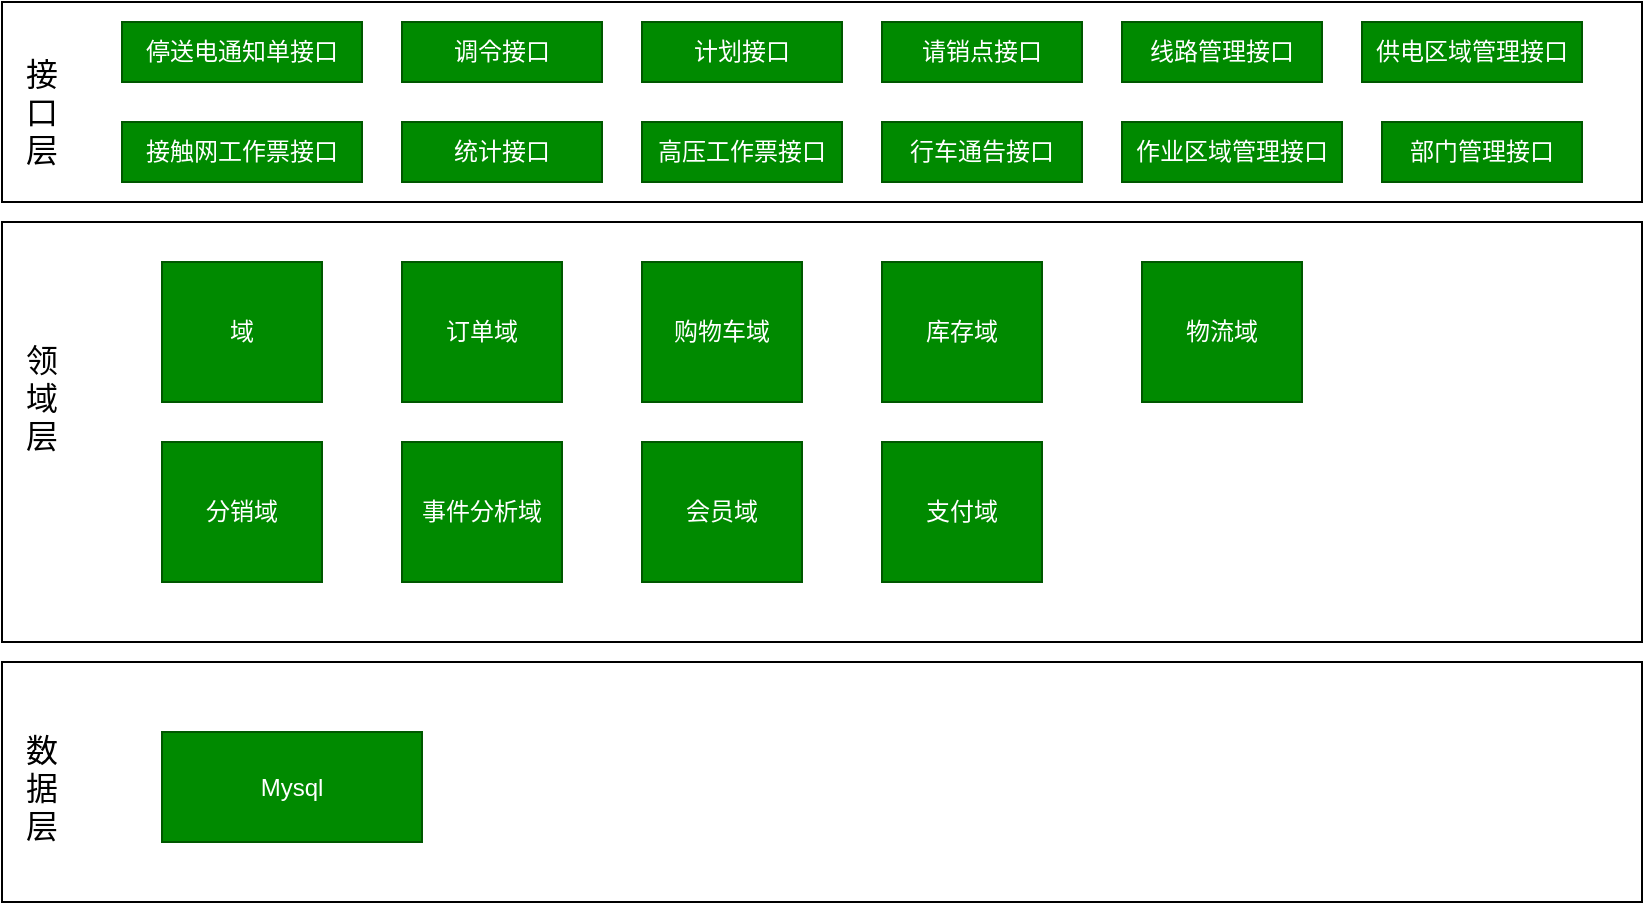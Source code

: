 <mxfile version="13.7.3" type="github">
  <diagram id="vOUrMngWcMrFXS49JwPm" name="Page-1">
    <mxGraphModel dx="946" dy="525" grid="1" gridSize="10" guides="1" tooltips="1" connect="1" arrows="1" fold="1" page="1" pageScale="1" pageWidth="827" pageHeight="1169" math="0" shadow="0">
      <root>
        <mxCell id="0" />
        <mxCell id="1" parent="0" />
        <mxCell id="3s_Is7sOF_pp1LU2TNVd-1" value="" style="rounded=0;whiteSpace=wrap;html=1;" parent="1" vertex="1">
          <mxGeometry x="100" y="150" width="820" height="100" as="geometry" />
        </mxCell>
        <mxCell id="3s_Is7sOF_pp1LU2TNVd-2" value="接口层" style="text;html=1;strokeColor=none;fillColor=none;align=center;verticalAlign=middle;whiteSpace=wrap;rounded=0;rotation=0;fontSize=16;" parent="1" vertex="1">
          <mxGeometry x="110" y="170" width="20" height="70" as="geometry" />
        </mxCell>
        <mxCell id="3s_Is7sOF_pp1LU2TNVd-3" value="停送电通知单接口" style="rounded=0;whiteSpace=wrap;html=1;fillColor=#008a00;strokeColor=#005700;fontColor=#ffffff;" parent="1" vertex="1">
          <mxGeometry x="160" y="160" width="120" height="30" as="geometry" />
        </mxCell>
        <mxCell id="3s_Is7sOF_pp1LU2TNVd-4" value="调令接口" style="rounded=0;whiteSpace=wrap;html=1;fillColor=#008a00;strokeColor=#005700;fontColor=#ffffff;" parent="1" vertex="1">
          <mxGeometry x="300" y="160" width="100" height="30" as="geometry" />
        </mxCell>
        <mxCell id="3s_Is7sOF_pp1LU2TNVd-5" value="计划接口" style="rounded=0;whiteSpace=wrap;html=1;fillColor=#008a00;strokeColor=#005700;fontColor=#ffffff;" parent="1" vertex="1">
          <mxGeometry x="420" y="160" width="100" height="30" as="geometry" />
        </mxCell>
        <mxCell id="3s_Is7sOF_pp1LU2TNVd-6" value="请销点接口" style="rounded=0;whiteSpace=wrap;html=1;fillColor=#008a00;strokeColor=#005700;fontColor=#ffffff;" parent="1" vertex="1">
          <mxGeometry x="540" y="160" width="100" height="30" as="geometry" />
        </mxCell>
        <mxCell id="3s_Is7sOF_pp1LU2TNVd-15" value="统计接口" style="rounded=0;whiteSpace=wrap;html=1;fillColor=#008a00;strokeColor=#005700;fontColor=#ffffff;" parent="1" vertex="1">
          <mxGeometry x="300" y="210" width="100" height="30" as="geometry" />
        </mxCell>
        <mxCell id="3s_Is7sOF_pp1LU2TNVd-17" value="接触网工作票接口" style="rounded=0;whiteSpace=wrap;html=1;fillColor=#008a00;strokeColor=#005700;fontColor=#ffffff;" parent="1" vertex="1">
          <mxGeometry x="160" y="210" width="120" height="30" as="geometry" />
        </mxCell>
        <mxCell id="3s_Is7sOF_pp1LU2TNVd-18" value="高压工作票接口" style="rounded=0;whiteSpace=wrap;html=1;fillColor=#008a00;strokeColor=#005700;fontColor=#ffffff;" parent="1" vertex="1">
          <mxGeometry x="420" y="210" width="100" height="30" as="geometry" />
        </mxCell>
        <mxCell id="3s_Is7sOF_pp1LU2TNVd-19" value="行车通告接口" style="rounded=0;whiteSpace=wrap;html=1;fillColor=#008a00;strokeColor=#005700;fontColor=#ffffff;" parent="1" vertex="1">
          <mxGeometry x="540" y="210" width="100" height="30" as="geometry" />
        </mxCell>
        <mxCell id="3s_Is7sOF_pp1LU2TNVd-22" value="" style="rounded=0;whiteSpace=wrap;html=1;fontSize=16;" parent="1" vertex="1">
          <mxGeometry x="100" y="260" width="820" height="210" as="geometry" />
        </mxCell>
        <mxCell id="3s_Is7sOF_pp1LU2TNVd-23" value="领域层" style="text;html=1;strokeColor=none;fillColor=none;align=center;verticalAlign=middle;whiteSpace=wrap;rounded=0;rotation=0;fontSize=16;" parent="1" vertex="1">
          <mxGeometry x="110" y="285" width="20" height="125" as="geometry" />
        </mxCell>
        <mxCell id="GR0XFzsMtlSF94ITTyiH-1" value="域" style="rounded=0;whiteSpace=wrap;html=1;fillColor=#008a00;strokeColor=#005700;fontColor=#ffffff;" parent="1" vertex="1">
          <mxGeometry x="180" y="280" width="80" height="70" as="geometry" />
        </mxCell>
        <mxCell id="GR0XFzsMtlSF94ITTyiH-2" value="分销域" style="rounded=0;whiteSpace=wrap;html=1;fillColor=#008a00;strokeColor=#005700;fontColor=#ffffff;" parent="1" vertex="1">
          <mxGeometry x="180" y="370" width="80" height="70" as="geometry" />
        </mxCell>
        <mxCell id="GR0XFzsMtlSF94ITTyiH-4" value="订单域" style="rounded=0;whiteSpace=wrap;html=1;fillColor=#008a00;strokeColor=#005700;fontColor=#ffffff;" parent="1" vertex="1">
          <mxGeometry x="300" y="280" width="80" height="70" as="geometry" />
        </mxCell>
        <mxCell id="GR0XFzsMtlSF94ITTyiH-5" value="购物车域" style="rounded=0;whiteSpace=wrap;html=1;fillColor=#008a00;strokeColor=#005700;fontColor=#ffffff;" parent="1" vertex="1">
          <mxGeometry x="420" y="280" width="80" height="70" as="geometry" />
        </mxCell>
        <mxCell id="GR0XFzsMtlSF94ITTyiH-6" value="库存域" style="rounded=0;whiteSpace=wrap;html=1;fillColor=#008a00;strokeColor=#005700;fontColor=#ffffff;" parent="1" vertex="1">
          <mxGeometry x="540" y="280" width="80" height="70" as="geometry" />
        </mxCell>
        <mxCell id="GR0XFzsMtlSF94ITTyiH-10" value="物流域" style="rounded=0;whiteSpace=wrap;html=1;fillColor=#008a00;strokeColor=#005700;fontColor=#ffffff;" parent="1" vertex="1">
          <mxGeometry x="670" y="280" width="80" height="70" as="geometry" />
        </mxCell>
        <mxCell id="GR0XFzsMtlSF94ITTyiH-11" value="事件分析域" style="rounded=0;whiteSpace=wrap;html=1;fillColor=#008a00;strokeColor=#005700;fontColor=#ffffff;" parent="1" vertex="1">
          <mxGeometry x="300" y="370" width="80" height="70" as="geometry" />
        </mxCell>
        <mxCell id="GR0XFzsMtlSF94ITTyiH-13" value="会员域" style="rounded=0;whiteSpace=wrap;html=1;fillColor=#008a00;strokeColor=#005700;fontColor=#ffffff;" parent="1" vertex="1">
          <mxGeometry x="420" y="370" width="80" height="70" as="geometry" />
        </mxCell>
        <mxCell id="GR0XFzsMtlSF94ITTyiH-14" value="支付域" style="rounded=0;whiteSpace=wrap;html=1;fillColor=#008a00;strokeColor=#005700;fontColor=#ffffff;" parent="1" vertex="1">
          <mxGeometry x="540" y="370" width="80" height="70" as="geometry" />
        </mxCell>
        <mxCell id="GR0XFzsMtlSF94ITTyiH-16" value="" style="rounded=0;whiteSpace=wrap;html=1;fontSize=16;" parent="1" vertex="1">
          <mxGeometry x="100" y="480" width="820" height="120" as="geometry" />
        </mxCell>
        <mxCell id="GR0XFzsMtlSF94ITTyiH-17" value="数据层" style="text;html=1;strokeColor=none;fillColor=none;align=center;verticalAlign=middle;whiteSpace=wrap;rounded=0;rotation=0;fontSize=16;" parent="1" vertex="1">
          <mxGeometry x="110" y="480" width="20" height="125" as="geometry" />
        </mxCell>
        <mxCell id="GR0XFzsMtlSF94ITTyiH-18" value="Mysql" style="rounded=0;whiteSpace=wrap;html=1;fillColor=#008a00;strokeColor=#005700;fontColor=#ffffff;" parent="1" vertex="1">
          <mxGeometry x="180" y="515" width="130" height="55" as="geometry" />
        </mxCell>
        <mxCell id="8iSFWknNpT5dTngs-xbl-6" value="线路管理接口" style="rounded=0;whiteSpace=wrap;html=1;fillColor=#008a00;strokeColor=#005700;fontColor=#ffffff;" vertex="1" parent="1">
          <mxGeometry x="660" y="160" width="100" height="30" as="geometry" />
        </mxCell>
        <mxCell id="8iSFWknNpT5dTngs-xbl-7" value="作业区域管理接口" style="rounded=0;whiteSpace=wrap;html=1;fillColor=#008a00;strokeColor=#005700;fontColor=#ffffff;" vertex="1" parent="1">
          <mxGeometry x="660" y="210" width="110" height="30" as="geometry" />
        </mxCell>
        <mxCell id="8iSFWknNpT5dTngs-xbl-8" value="供电区域管理接口" style="rounded=0;whiteSpace=wrap;html=1;fillColor=#008a00;strokeColor=#005700;fontColor=#ffffff;" vertex="1" parent="1">
          <mxGeometry x="780" y="160" width="110" height="30" as="geometry" />
        </mxCell>
        <mxCell id="8iSFWknNpT5dTngs-xbl-13" value="部门管理接口" style="rounded=0;whiteSpace=wrap;html=1;fillColor=#008a00;strokeColor=#005700;fontColor=#ffffff;" vertex="1" parent="1">
          <mxGeometry x="790" y="210" width="100" height="30" as="geometry" />
        </mxCell>
      </root>
    </mxGraphModel>
  </diagram>
</mxfile>
